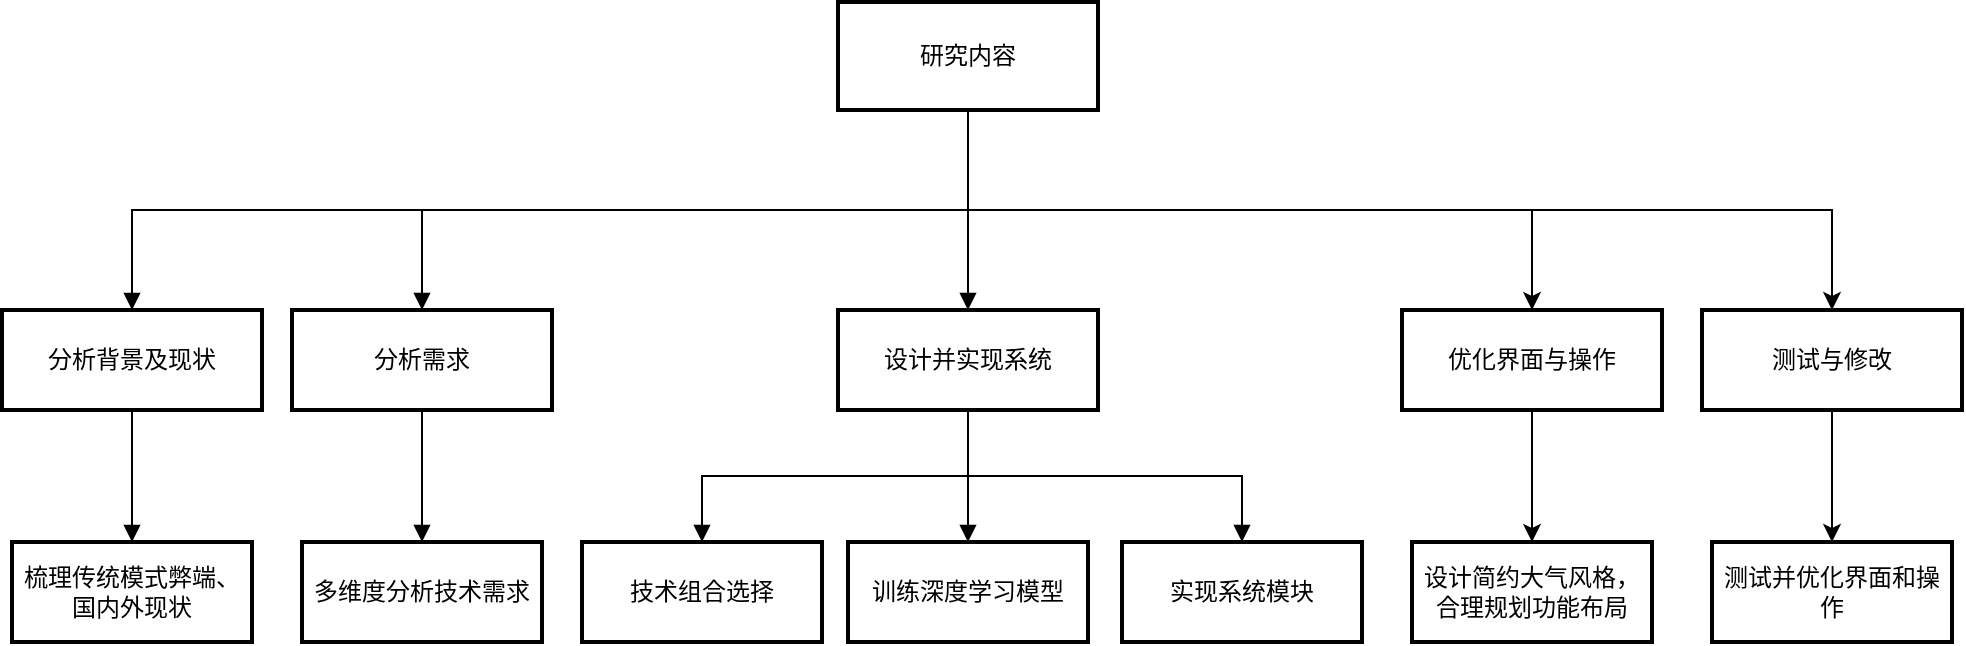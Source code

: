 <mxfile version="26.2.15">
  <diagram name="第 1 页" id="dLHfJ7_cSqeyT_xCAXdE">
    <mxGraphModel dx="1419" dy="790" grid="1" gridSize="10" guides="1" tooltips="1" connect="1" arrows="1" fold="1" page="1" pageScale="1" pageWidth="1200" pageHeight="1600" math="0" shadow="0">
      <root>
        <mxCell id="0" />
        <mxCell id="1" parent="0" />
        <mxCell id="BdTfOMmHzt4-FDV-Zzja-80" style="edgeStyle=orthogonalEdgeStyle;rounded=0;orthogonalLoop=1;jettySize=auto;html=1;exitX=0.5;exitY=1;exitDx=0;exitDy=0;entryX=0.5;entryY=0;entryDx=0;entryDy=0;" edge="1" parent="1" source="BdTfOMmHzt4-FDV-Zzja-48" target="BdTfOMmHzt4-FDV-Zzja-59">
          <mxGeometry relative="1" as="geometry" />
        </mxCell>
        <mxCell id="BdTfOMmHzt4-FDV-Zzja-81" style="edgeStyle=orthogonalEdgeStyle;rounded=0;orthogonalLoop=1;jettySize=auto;html=1;exitX=0.5;exitY=1;exitDx=0;exitDy=0;entryX=0.5;entryY=0;entryDx=0;entryDy=0;" edge="1" parent="1" source="BdTfOMmHzt4-FDV-Zzja-48" target="BdTfOMmHzt4-FDV-Zzja-60">
          <mxGeometry relative="1" as="geometry" />
        </mxCell>
        <mxCell id="BdTfOMmHzt4-FDV-Zzja-48" value="研究内容" style="whiteSpace=wrap;strokeWidth=2;" vertex="1" parent="1">
          <mxGeometry x="1268" y="420" width="130" height="54" as="geometry" />
        </mxCell>
        <mxCell id="BdTfOMmHzt4-FDV-Zzja-50" value="分析背景及现状" style="whiteSpace=wrap;strokeWidth=2;" vertex="1" parent="1">
          <mxGeometry x="850" y="574" width="130" height="50" as="geometry" />
        </mxCell>
        <mxCell id="BdTfOMmHzt4-FDV-Zzja-51" value="分析需求" style="whiteSpace=wrap;strokeWidth=2;" vertex="1" parent="1">
          <mxGeometry x="995" y="574" width="130" height="50" as="geometry" />
        </mxCell>
        <mxCell id="BdTfOMmHzt4-FDV-Zzja-52" value="设计并实现系统" style="whiteSpace=wrap;strokeWidth=2;" vertex="1" parent="1">
          <mxGeometry x="1268" y="574" width="130" height="50" as="geometry" />
        </mxCell>
        <mxCell id="BdTfOMmHzt4-FDV-Zzja-54" value="梳理传统模式弊端、国内外现状" style="whiteSpace=wrap;strokeWidth=2;" vertex="1" parent="1">
          <mxGeometry x="855" y="690" width="120" height="50" as="geometry" />
        </mxCell>
        <mxCell id="BdTfOMmHzt4-FDV-Zzja-55" value="多维度分析技术需求" style="whiteSpace=wrap;strokeWidth=2;" vertex="1" parent="1">
          <mxGeometry x="1000" y="690" width="120" height="50" as="geometry" />
        </mxCell>
        <mxCell id="BdTfOMmHzt4-FDV-Zzja-56" value="技术组合选择" style="whiteSpace=wrap;strokeWidth=2;" vertex="1" parent="1">
          <mxGeometry x="1140" y="690" width="120" height="50" as="geometry" />
        </mxCell>
        <mxCell id="BdTfOMmHzt4-FDV-Zzja-57" value="训练深度学习模型" style="whiteSpace=wrap;strokeWidth=2;" vertex="1" parent="1">
          <mxGeometry x="1273" y="690" width="120" height="50" as="geometry" />
        </mxCell>
        <mxCell id="BdTfOMmHzt4-FDV-Zzja-58" value="实现系统模块" style="whiteSpace=wrap;strokeWidth=2;" vertex="1" parent="1">
          <mxGeometry x="1410" y="690" width="120" height="50" as="geometry" />
        </mxCell>
        <mxCell id="BdTfOMmHzt4-FDV-Zzja-84" style="edgeStyle=orthogonalEdgeStyle;rounded=0;orthogonalLoop=1;jettySize=auto;html=1;exitX=0.5;exitY=1;exitDx=0;exitDy=0;entryX=0.5;entryY=0;entryDx=0;entryDy=0;" edge="1" parent="1" source="BdTfOMmHzt4-FDV-Zzja-59" target="BdTfOMmHzt4-FDV-Zzja-83">
          <mxGeometry relative="1" as="geometry" />
        </mxCell>
        <mxCell id="BdTfOMmHzt4-FDV-Zzja-59" value="优化界面与操作" style="whiteSpace=wrap;strokeWidth=2;" vertex="1" parent="1">
          <mxGeometry x="1550" y="574" width="130" height="50" as="geometry" />
        </mxCell>
        <mxCell id="BdTfOMmHzt4-FDV-Zzja-89" style="edgeStyle=orthogonalEdgeStyle;rounded=0;orthogonalLoop=1;jettySize=auto;html=1;exitX=0.5;exitY=1;exitDx=0;exitDy=0;entryX=0.5;entryY=0;entryDx=0;entryDy=0;" edge="1" parent="1" source="BdTfOMmHzt4-FDV-Zzja-60" target="BdTfOMmHzt4-FDV-Zzja-88">
          <mxGeometry relative="1" as="geometry" />
        </mxCell>
        <mxCell id="BdTfOMmHzt4-FDV-Zzja-60" value="测试与修改" style="whiteSpace=wrap;strokeWidth=2;" vertex="1" parent="1">
          <mxGeometry x="1700" y="574" width="130" height="50" as="geometry" />
        </mxCell>
        <mxCell id="BdTfOMmHzt4-FDV-Zzja-66" value="" style="startArrow=none;endArrow=block;exitX=0.5;exitY=1;entryX=0.5;entryY=0;rounded=0;edgeStyle=orthogonalEdgeStyle;exitDx=0;exitDy=0;" edge="1" parent="1" source="BdTfOMmHzt4-FDV-Zzja-48" target="BdTfOMmHzt4-FDV-Zzja-50">
          <mxGeometry relative="1" as="geometry" />
        </mxCell>
        <mxCell id="BdTfOMmHzt4-FDV-Zzja-67" value="" style="startArrow=none;endArrow=block;exitX=0.5;exitY=1;entryX=0.5;entryY=0;rounded=0;edgeStyle=orthogonalEdgeStyle;exitDx=0;exitDy=0;" edge="1" parent="1" source="BdTfOMmHzt4-FDV-Zzja-48" target="BdTfOMmHzt4-FDV-Zzja-51">
          <mxGeometry relative="1" as="geometry" />
        </mxCell>
        <mxCell id="BdTfOMmHzt4-FDV-Zzja-68" value="" style="startArrow=none;endArrow=block;exitX=0.5;exitY=1;entryX=0.5;entryY=0;rounded=0;edgeStyle=orthogonalEdgeStyle;exitDx=0;exitDy=0;" edge="1" parent="1" source="BdTfOMmHzt4-FDV-Zzja-48" target="BdTfOMmHzt4-FDV-Zzja-52">
          <mxGeometry relative="1" as="geometry" />
        </mxCell>
        <mxCell id="BdTfOMmHzt4-FDV-Zzja-70" value="" style="startArrow=none;endArrow=block;exitX=0.5;exitY=1;entryX=0.5;entryY=0;rounded=0;edgeStyle=orthogonalEdgeStyle;" edge="1" parent="1" source="BdTfOMmHzt4-FDV-Zzja-50" target="BdTfOMmHzt4-FDV-Zzja-54">
          <mxGeometry relative="1" as="geometry" />
        </mxCell>
        <mxCell id="BdTfOMmHzt4-FDV-Zzja-71" value="" style="startArrow=none;endArrow=block;exitX=0.5;exitY=1;entryX=0.5;entryY=0;rounded=0;edgeStyle=orthogonalEdgeStyle;" edge="1" parent="1" source="BdTfOMmHzt4-FDV-Zzja-51" target="BdTfOMmHzt4-FDV-Zzja-55">
          <mxGeometry relative="1" as="geometry" />
        </mxCell>
        <mxCell id="BdTfOMmHzt4-FDV-Zzja-72" value="" style="startArrow=none;endArrow=block;exitX=0.5;exitY=1;entryX=0.5;entryY=0;rounded=0;edgeStyle=orthogonalEdgeStyle;exitDx=0;exitDy=0;" edge="1" parent="1" source="BdTfOMmHzt4-FDV-Zzja-52" target="BdTfOMmHzt4-FDV-Zzja-56">
          <mxGeometry relative="1" as="geometry" />
        </mxCell>
        <mxCell id="BdTfOMmHzt4-FDV-Zzja-73" value="" style="startArrow=none;endArrow=block;exitX=0.5;exitY=1;entryX=0.5;entryY=0;rounded=0;edgeStyle=orthogonalEdgeStyle;" edge="1" parent="1" source="BdTfOMmHzt4-FDV-Zzja-52" target="BdTfOMmHzt4-FDV-Zzja-57">
          <mxGeometry relative="1" as="geometry" />
        </mxCell>
        <mxCell id="BdTfOMmHzt4-FDV-Zzja-74" value="" style="startArrow=none;endArrow=block;exitX=0.5;exitY=1;entryX=0.5;entryY=0;rounded=0;edgeStyle=orthogonalEdgeStyle;exitDx=0;exitDy=0;" edge="1" parent="1" source="BdTfOMmHzt4-FDV-Zzja-52" target="BdTfOMmHzt4-FDV-Zzja-58">
          <mxGeometry relative="1" as="geometry" />
        </mxCell>
        <mxCell id="BdTfOMmHzt4-FDV-Zzja-83" value="设计简约大气风格，合理规划功能布局" style="whiteSpace=wrap;strokeWidth=2;" vertex="1" parent="1">
          <mxGeometry x="1555" y="690" width="120" height="50" as="geometry" />
        </mxCell>
        <mxCell id="BdTfOMmHzt4-FDV-Zzja-88" value="测试并优化界面和操作" style="whiteSpace=wrap;strokeWidth=2;" vertex="1" parent="1">
          <mxGeometry x="1705" y="690" width="120" height="50" as="geometry" />
        </mxCell>
      </root>
    </mxGraphModel>
  </diagram>
</mxfile>
